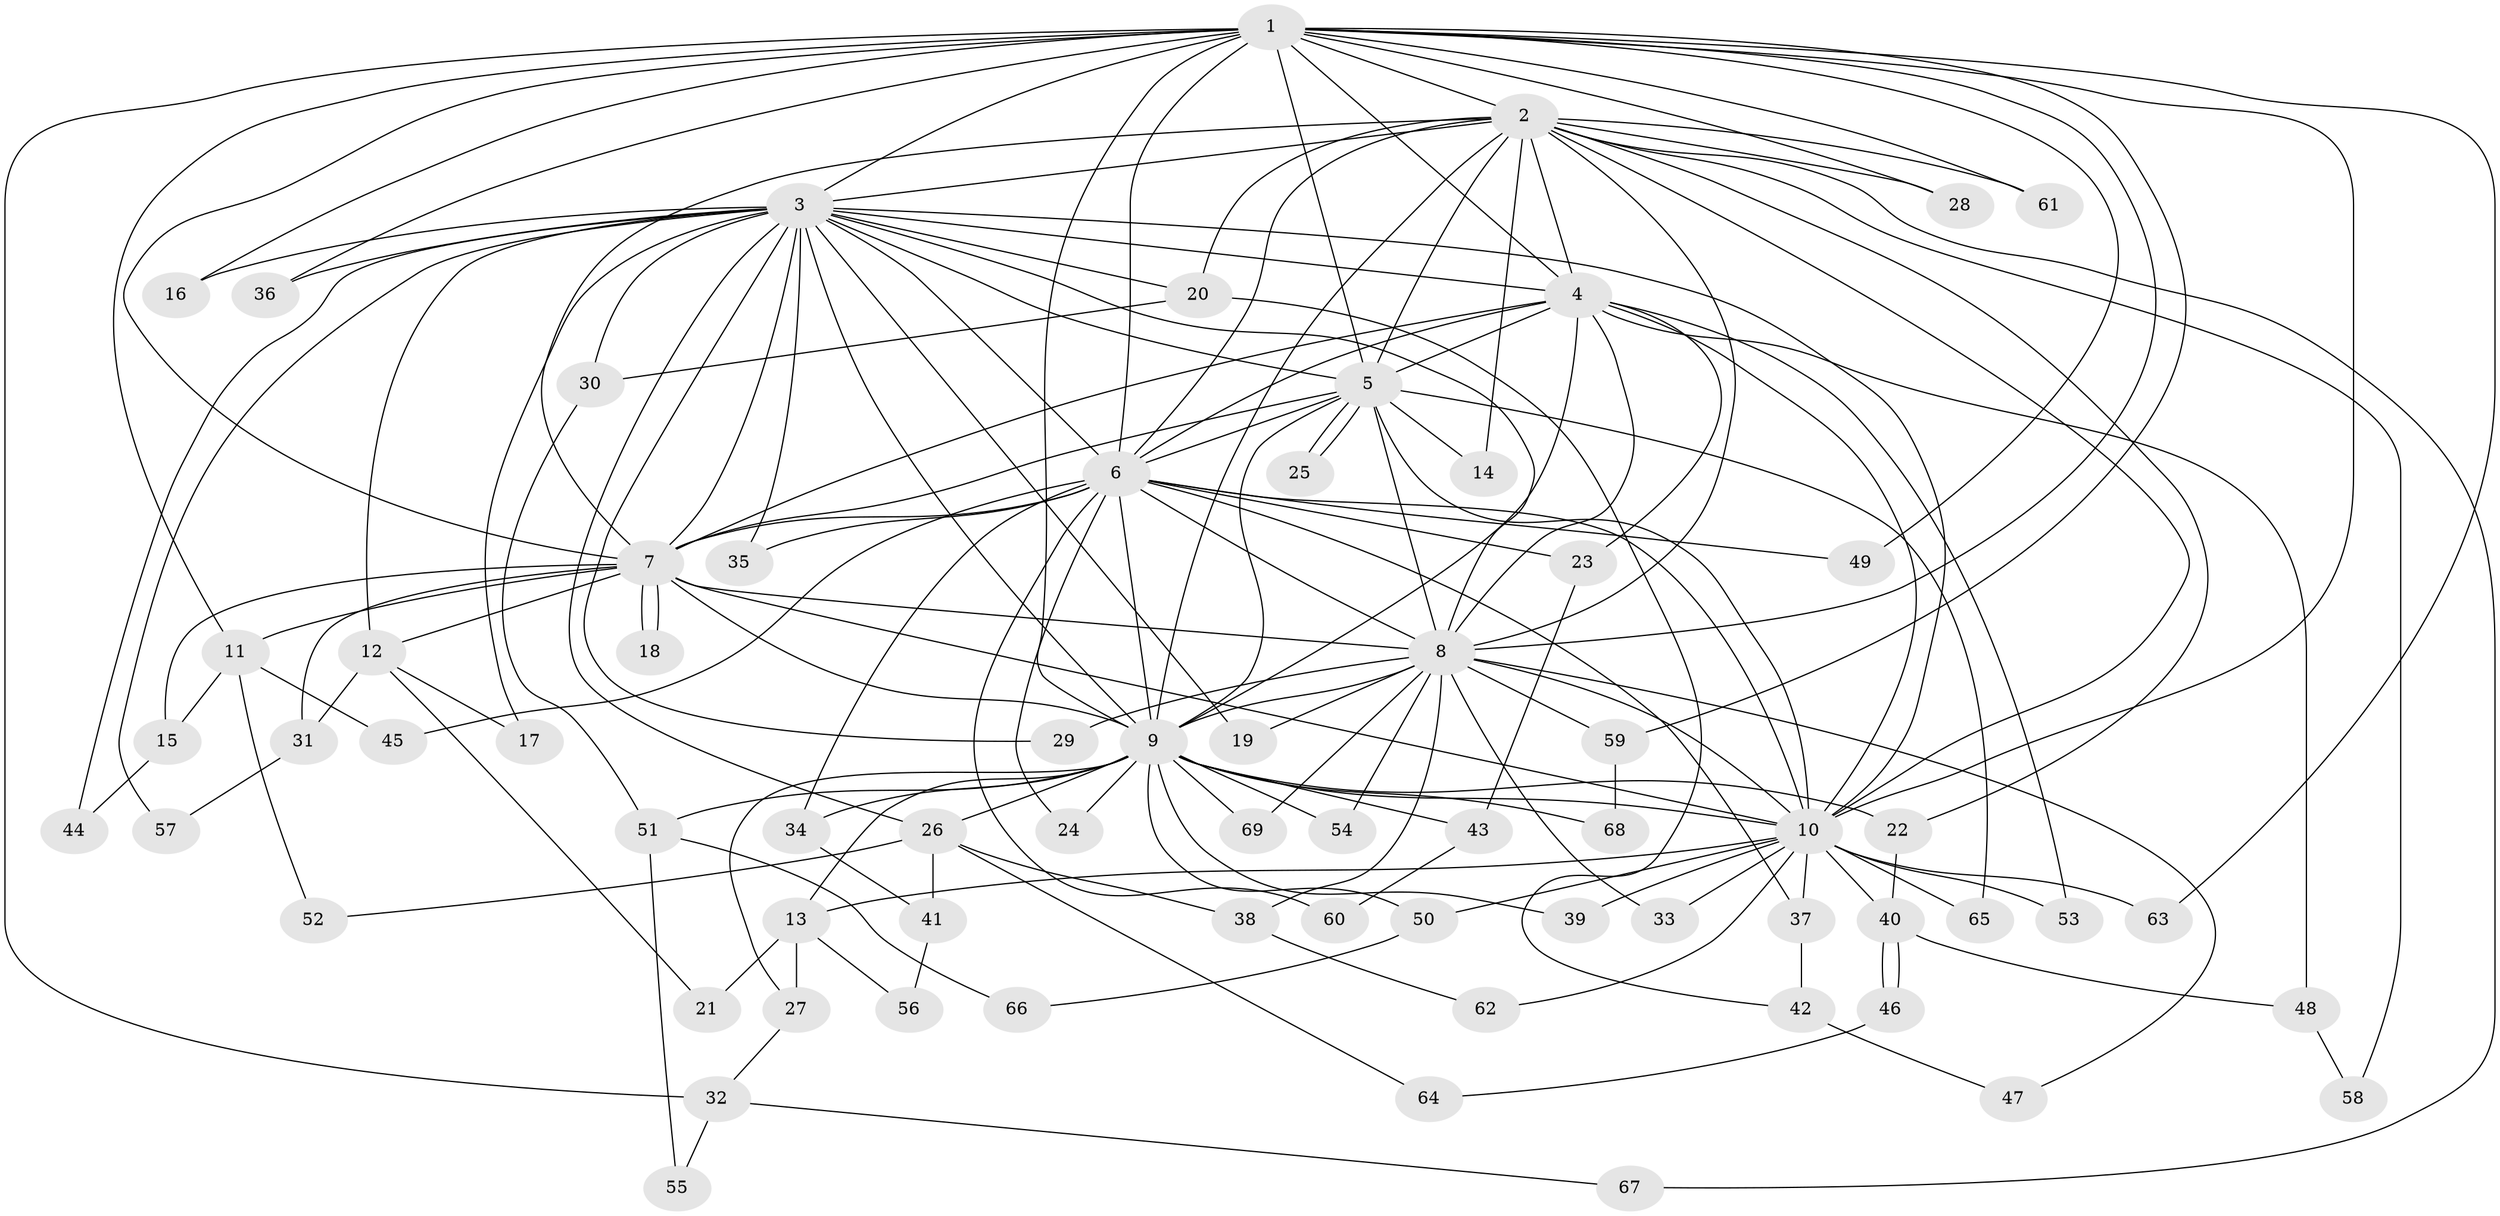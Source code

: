 // coarse degree distribution, {16: 0.058823529411764705, 12: 0.0392156862745098, 21: 0.0392156862745098, 3: 0.21568627450980393, 5: 0.0196078431372549, 2: 0.5098039215686274, 1: 0.0392156862745098, 4: 0.058823529411764705, 6: 0.0196078431372549}
// Generated by graph-tools (version 1.1) at 2025/23/03/03/25 07:23:45]
// undirected, 69 vertices, 163 edges
graph export_dot {
graph [start="1"]
  node [color=gray90,style=filled];
  1;
  2;
  3;
  4;
  5;
  6;
  7;
  8;
  9;
  10;
  11;
  12;
  13;
  14;
  15;
  16;
  17;
  18;
  19;
  20;
  21;
  22;
  23;
  24;
  25;
  26;
  27;
  28;
  29;
  30;
  31;
  32;
  33;
  34;
  35;
  36;
  37;
  38;
  39;
  40;
  41;
  42;
  43;
  44;
  45;
  46;
  47;
  48;
  49;
  50;
  51;
  52;
  53;
  54;
  55;
  56;
  57;
  58;
  59;
  60;
  61;
  62;
  63;
  64;
  65;
  66;
  67;
  68;
  69;
  1 -- 2;
  1 -- 3;
  1 -- 4;
  1 -- 5;
  1 -- 6;
  1 -- 7;
  1 -- 8;
  1 -- 9;
  1 -- 10;
  1 -- 11;
  1 -- 16;
  1 -- 28;
  1 -- 32;
  1 -- 36;
  1 -- 49;
  1 -- 59;
  1 -- 61;
  1 -- 63;
  2 -- 3;
  2 -- 4;
  2 -- 5;
  2 -- 6;
  2 -- 7;
  2 -- 8;
  2 -- 9;
  2 -- 10;
  2 -- 14;
  2 -- 20;
  2 -- 22;
  2 -- 28;
  2 -- 58;
  2 -- 61;
  2 -- 67;
  3 -- 4;
  3 -- 5;
  3 -- 6;
  3 -- 7;
  3 -- 8;
  3 -- 9;
  3 -- 10;
  3 -- 12;
  3 -- 16;
  3 -- 17;
  3 -- 19;
  3 -- 20;
  3 -- 26;
  3 -- 29;
  3 -- 30;
  3 -- 35;
  3 -- 36;
  3 -- 44;
  3 -- 57;
  4 -- 5;
  4 -- 6;
  4 -- 7;
  4 -- 8;
  4 -- 9;
  4 -- 10;
  4 -- 23;
  4 -- 48;
  4 -- 53;
  5 -- 6;
  5 -- 7;
  5 -- 8;
  5 -- 9;
  5 -- 10;
  5 -- 14;
  5 -- 25;
  5 -- 25;
  5 -- 65;
  6 -- 7;
  6 -- 8;
  6 -- 9;
  6 -- 10;
  6 -- 23;
  6 -- 24;
  6 -- 34;
  6 -- 35;
  6 -- 37;
  6 -- 45;
  6 -- 49;
  6 -- 60;
  7 -- 8;
  7 -- 9;
  7 -- 10;
  7 -- 11;
  7 -- 12;
  7 -- 15;
  7 -- 18;
  7 -- 18;
  7 -- 31;
  8 -- 9;
  8 -- 10;
  8 -- 19;
  8 -- 29;
  8 -- 33;
  8 -- 38;
  8 -- 47;
  8 -- 54;
  8 -- 59;
  8 -- 69;
  9 -- 10;
  9 -- 13;
  9 -- 22;
  9 -- 24;
  9 -- 26;
  9 -- 27;
  9 -- 34;
  9 -- 39;
  9 -- 43;
  9 -- 50;
  9 -- 51;
  9 -- 54;
  9 -- 68;
  9 -- 69;
  10 -- 13;
  10 -- 33;
  10 -- 37;
  10 -- 39;
  10 -- 40;
  10 -- 50;
  10 -- 53;
  10 -- 62;
  10 -- 63;
  10 -- 65;
  11 -- 15;
  11 -- 45;
  11 -- 52;
  12 -- 17;
  12 -- 21;
  12 -- 31;
  13 -- 21;
  13 -- 27;
  13 -- 56;
  15 -- 44;
  20 -- 30;
  20 -- 42;
  22 -- 40;
  23 -- 43;
  26 -- 38;
  26 -- 41;
  26 -- 52;
  26 -- 64;
  27 -- 32;
  30 -- 51;
  31 -- 57;
  32 -- 55;
  32 -- 67;
  34 -- 41;
  37 -- 42;
  38 -- 62;
  40 -- 46;
  40 -- 46;
  40 -- 48;
  41 -- 56;
  42 -- 47;
  43 -- 60;
  46 -- 64;
  48 -- 58;
  50 -- 66;
  51 -- 55;
  51 -- 66;
  59 -- 68;
}
